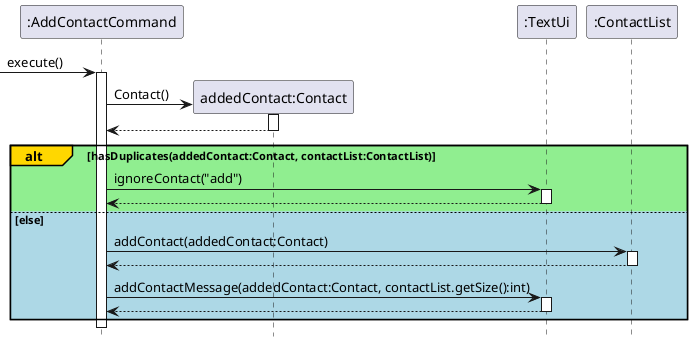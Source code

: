 @startuml
hide footbox
'https://plantuml.com/sequence-diagram
-> ":AddContactCommand": execute()
activate ":AddContactCommand"

create "addedContact:Contact"
":AddContactCommand" -> "addedContact:Contact":Contact()
activate "addedContact:Contact"

"addedContact:Contact" --> ":AddContactCommand"
deactivate "addedContact:Contact"

alt#gold #lightgreen hasDuplicates(addedContact:Contact, contactList:ContactList)
    ":AddContactCommand" -> ":TextUi":ignoreContact("add")
    activate ":TextUi"
    ":TextUi" --> ":AddContactCommand"
    deactivate ":TextUi"

else #lightblue else
    ":AddContactCommand" -> ":ContactList":addContact(addedContact:Contact)
    activate ":ContactList"
    ":ContactList" --> ":AddContactCommand"
    deactivate ":ContactList"

    ":AddContactCommand" -> ":TextUi":addContactMessage(addedContact:Contact, contactList.getSize():int)
    activate ":TextUi"
    ":TextUi" --> ":AddContactCommand"
    deactivate ":TextUi"
end

@enduml
